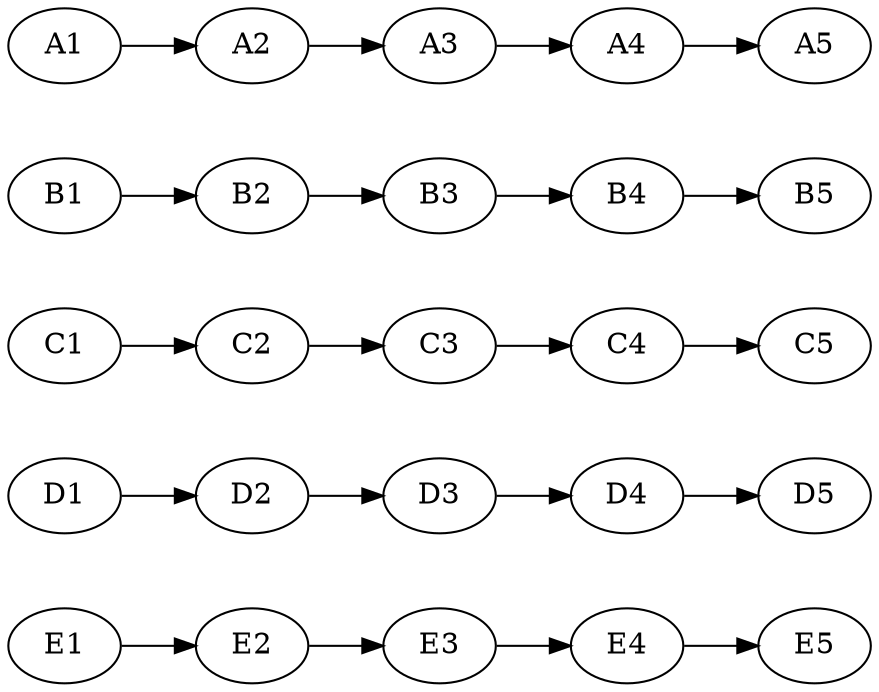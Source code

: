 digraph {
	nodesep=0.5 rankdir=LR  // グラフ全体を縦並びに設定

	// ノードの定義
	
	E1; E2; E3; E4; E5;
	D1; D2; D3; D4; D5;
	C1; C2; C3; C4; C5;
	B1; B2; B3; B4; B5;
	A1; A2; A3; A4; A5;
	E1 -> E2 -> E3 -> E4 -> E5;
	D1 -> D2 -> D3 -> D4 -> D5;
	C1 -> C2 -> C3 -> C4 -> C5;
	B1 -> B2 -> B3 -> B4 -> B5;
	A1 -> A2 -> A3 -> A4 -> A5;
	// 各ランクにノードを配置
	{rank = same; A5; B5; C5; D5; E5;}
	{rank = same; A4; B4; C4; D4; E4;}
	{rank = same; A3; B3; C3; D3; E3;}
	{rank = same; A2; B2; C2; D2; E2;}
	{rank = same; A1; B1; C1; D1; E1;}
}
